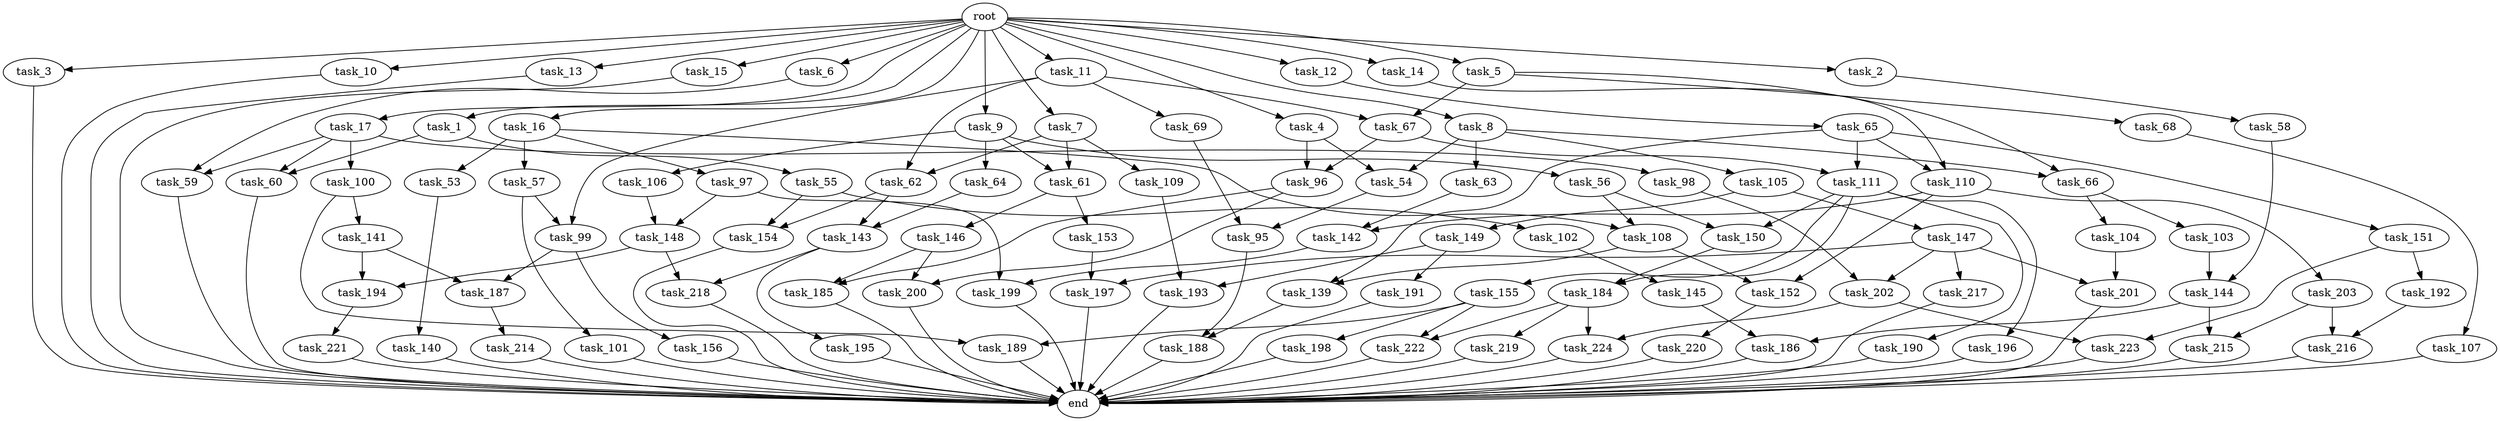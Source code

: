 digraph G {
  root [size="0.000000"];
  task_1 [size="10.240000"];
  task_2 [size="10.240000"];
  task_3 [size="10.240000"];
  task_4 [size="10.240000"];
  task_5 [size="10.240000"];
  task_6 [size="10.240000"];
  task_7 [size="10.240000"];
  task_8 [size="10.240000"];
  task_9 [size="10.240000"];
  task_10 [size="10.240000"];
  task_11 [size="10.240000"];
  task_12 [size="10.240000"];
  task_13 [size="10.240000"];
  task_14 [size="10.240000"];
  task_15 [size="10.240000"];
  task_16 [size="10.240000"];
  task_17 [size="10.240000"];
  task_53 [size="773094113.280000"];
  task_54 [size="8332236554.240000"];
  task_55 [size="6957847019.520000"];
  task_56 [size="343597383.680000"];
  task_57 [size="773094113.280000"];
  task_58 [size="3092376453.120000"];
  task_59 [size="11682311045.120001"];
  task_60 [size="15547781611.520000"];
  task_61 [size="687194767.360000"];
  task_62 [size="3435973836.800000"];
  task_63 [size="6957847019.520000"];
  task_64 [size="343597383.680000"];
  task_65 [size="1374389534.720000"];
  task_66 [size="11166914969.600000"];
  task_67 [size="7301444403.200000"];
  task_68 [size="4209067950.080000"];
  task_69 [size="3092376453.120000"];
  task_95 [size="10737418240.000000"];
  task_96 [size="9964324126.719999"];
  task_97 [size="773094113.280000"];
  task_98 [size="8589934592.000000"];
  task_99 [size="8589934592.000000"];
  task_100 [size="8589934592.000000"];
  task_101 [size="5497558138.880000"];
  task_102 [size="1374389534.720000"];
  task_103 [size="5497558138.880000"];
  task_104 [size="5497558138.880000"];
  task_105 [size="6957847019.520000"];
  task_106 [size="343597383.680000"];
  task_107 [size="6957847019.520000"];
  task_108 [size="9363028705.280001"];
  task_109 [size="343597383.680000"];
  task_110 [size="7730941132.800000"];
  task_111 [size="9363028705.280001"];
  task_139 [size="3865470566.400000"];
  task_140 [size="2147483648.000000"];
  task_141 [size="1374389534.720000"];
  task_142 [size="14087492730.880001"];
  task_143 [size="1116691496.960000"];
  task_144 [size="6871947673.600000"];
  task_145 [size="5497558138.880000"];
  task_146 [size="5497558138.880000"];
  task_147 [size="1374389534.720000"];
  task_148 [size="8933531975.680000"];
  task_149 [size="1374389534.720000"];
  task_150 [size="9363028705.280001"];
  task_151 [size="773094113.280000"];
  task_152 [size="8589934592.000000"];
  task_153 [size="5497558138.880000"];
  task_154 [size="1717986918.400000"];
  task_155 [size="773094113.280000"];
  task_156 [size="8589934592.000000"];
  task_184 [size="3865470566.400000"];
  task_185 [size="7730941132.800000"];
  task_186 [size="11166914969.600000"];
  task_187 [size="17179869184.000000"];
  task_188 [size="12455405158.400000"];
  task_189 [size="3521873182.720000"];
  task_190 [size="773094113.280000"];
  task_191 [size="3092376453.120000"];
  task_192 [size="4209067950.080000"];
  task_193 [size="5239860101.120000"];
  task_194 [size="8933531975.680000"];
  task_195 [size="8589934592.000000"];
  task_196 [size="773094113.280000"];
  task_197 [size="14087492730.880001"];
  task_198 [size="2147483648.000000"];
  task_199 [size="3435973836.800000"];
  task_200 [size="7730941132.800000"];
  task_201 [size="15547781611.520000"];
  task_202 [size="15547781611.520000"];
  task_203 [size="5497558138.880000"];
  task_214 [size="5497558138.880000"];
  task_215 [size="4552665333.760000"];
  task_216 [size="7301444403.200000"];
  task_217 [size="8589934592.000000"];
  task_218 [size="8933531975.680000"];
  task_219 [size="6957847019.520000"];
  task_220 [size="1374389534.720000"];
  task_221 [size="2147483648.000000"];
  task_222 [size="9105330667.520000"];
  task_223 [size="12799002542.080000"];
  task_224 [size="15547781611.520000"];
  end [size="0.000000"];

  root -> task_1 [size="1.000000"];
  root -> task_2 [size="1.000000"];
  root -> task_3 [size="1.000000"];
  root -> task_4 [size="1.000000"];
  root -> task_5 [size="1.000000"];
  root -> task_6 [size="1.000000"];
  root -> task_7 [size="1.000000"];
  root -> task_8 [size="1.000000"];
  root -> task_9 [size="1.000000"];
  root -> task_10 [size="1.000000"];
  root -> task_11 [size="1.000000"];
  root -> task_12 [size="1.000000"];
  root -> task_13 [size="1.000000"];
  root -> task_14 [size="1.000000"];
  root -> task_15 [size="1.000000"];
  root -> task_16 [size="1.000000"];
  root -> task_17 [size="1.000000"];
  task_1 -> task_55 [size="679477248.000000"];
  task_1 -> task_60 [size="679477248.000000"];
  task_2 -> task_58 [size="301989888.000000"];
  task_3 -> end [size="1.000000"];
  task_4 -> task_54 [size="134217728.000000"];
  task_4 -> task_96 [size="134217728.000000"];
  task_5 -> task_66 [size="411041792.000000"];
  task_5 -> task_67 [size="411041792.000000"];
  task_5 -> task_68 [size="411041792.000000"];
  task_6 -> task_59 [size="301989888.000000"];
  task_7 -> task_61 [size="33554432.000000"];
  task_7 -> task_62 [size="33554432.000000"];
  task_7 -> task_109 [size="33554432.000000"];
  task_8 -> task_54 [size="679477248.000000"];
  task_8 -> task_63 [size="679477248.000000"];
  task_8 -> task_66 [size="679477248.000000"];
  task_8 -> task_105 [size="679477248.000000"];
  task_9 -> task_56 [size="33554432.000000"];
  task_9 -> task_61 [size="33554432.000000"];
  task_9 -> task_64 [size="33554432.000000"];
  task_9 -> task_106 [size="33554432.000000"];
  task_10 -> end [size="1.000000"];
  task_11 -> task_62 [size="301989888.000000"];
  task_11 -> task_67 [size="301989888.000000"];
  task_11 -> task_69 [size="301989888.000000"];
  task_11 -> task_99 [size="301989888.000000"];
  task_12 -> task_65 [size="134217728.000000"];
  task_13 -> end [size="1.000000"];
  task_14 -> task_110 [size="679477248.000000"];
  task_15 -> end [size="1.000000"];
  task_16 -> task_53 [size="75497472.000000"];
  task_16 -> task_57 [size="75497472.000000"];
  task_16 -> task_97 [size="75497472.000000"];
  task_16 -> task_108 [size="75497472.000000"];
  task_17 -> task_59 [size="838860800.000000"];
  task_17 -> task_60 [size="838860800.000000"];
  task_17 -> task_98 [size="838860800.000000"];
  task_17 -> task_100 [size="838860800.000000"];
  task_53 -> task_140 [size="209715200.000000"];
  task_54 -> task_95 [size="838860800.000000"];
  task_55 -> task_102 [size="134217728.000000"];
  task_55 -> task_154 [size="134217728.000000"];
  task_56 -> task_108 [size="838860800.000000"];
  task_56 -> task_150 [size="838860800.000000"];
  task_57 -> task_99 [size="536870912.000000"];
  task_57 -> task_101 [size="536870912.000000"];
  task_58 -> task_144 [size="536870912.000000"];
  task_59 -> end [size="1.000000"];
  task_60 -> end [size="1.000000"];
  task_61 -> task_146 [size="536870912.000000"];
  task_61 -> task_153 [size="536870912.000000"];
  task_62 -> task_143 [size="33554432.000000"];
  task_62 -> task_154 [size="33554432.000000"];
  task_63 -> task_142 [size="838860800.000000"];
  task_64 -> task_143 [size="75497472.000000"];
  task_65 -> task_110 [size="75497472.000000"];
  task_65 -> task_111 [size="75497472.000000"];
  task_65 -> task_139 [size="75497472.000000"];
  task_65 -> task_151 [size="75497472.000000"];
  task_66 -> task_103 [size="536870912.000000"];
  task_66 -> task_104 [size="536870912.000000"];
  task_67 -> task_96 [size="838860800.000000"];
  task_67 -> task_111 [size="838860800.000000"];
  task_68 -> task_107 [size="679477248.000000"];
  task_69 -> task_95 [size="209715200.000000"];
  task_95 -> task_188 [size="536870912.000000"];
  task_96 -> task_185 [size="75497472.000000"];
  task_96 -> task_200 [size="75497472.000000"];
  task_97 -> task_148 [size="33554432.000000"];
  task_97 -> task_199 [size="33554432.000000"];
  task_98 -> task_202 [size="679477248.000000"];
  task_99 -> task_156 [size="838860800.000000"];
  task_99 -> task_187 [size="838860800.000000"];
  task_100 -> task_141 [size="134217728.000000"];
  task_100 -> task_189 [size="134217728.000000"];
  task_101 -> end [size="1.000000"];
  task_102 -> task_145 [size="536870912.000000"];
  task_103 -> task_144 [size="134217728.000000"];
  task_104 -> task_201 [size="679477248.000000"];
  task_105 -> task_147 [size="134217728.000000"];
  task_105 -> task_149 [size="134217728.000000"];
  task_106 -> task_148 [size="838860800.000000"];
  task_107 -> end [size="1.000000"];
  task_108 -> task_139 [size="301989888.000000"];
  task_108 -> task_152 [size="301989888.000000"];
  task_109 -> task_193 [size="209715200.000000"];
  task_110 -> task_142 [size="536870912.000000"];
  task_110 -> task_152 [size="536870912.000000"];
  task_110 -> task_203 [size="536870912.000000"];
  task_111 -> task_150 [size="75497472.000000"];
  task_111 -> task_155 [size="75497472.000000"];
  task_111 -> task_184 [size="75497472.000000"];
  task_111 -> task_190 [size="75497472.000000"];
  task_111 -> task_196 [size="75497472.000000"];
  task_139 -> task_188 [size="679477248.000000"];
  task_140 -> end [size="1.000000"];
  task_141 -> task_187 [size="838860800.000000"];
  task_141 -> task_194 [size="838860800.000000"];
  task_142 -> task_199 [size="301989888.000000"];
  task_143 -> task_195 [size="838860800.000000"];
  task_143 -> task_218 [size="838860800.000000"];
  task_144 -> task_186 [size="411041792.000000"];
  task_144 -> task_215 [size="411041792.000000"];
  task_145 -> task_186 [size="679477248.000000"];
  task_146 -> task_185 [size="679477248.000000"];
  task_146 -> task_200 [size="679477248.000000"];
  task_147 -> task_197 [size="838860800.000000"];
  task_147 -> task_201 [size="838860800.000000"];
  task_147 -> task_202 [size="838860800.000000"];
  task_147 -> task_217 [size="838860800.000000"];
  task_148 -> task_194 [size="33554432.000000"];
  task_148 -> task_218 [size="33554432.000000"];
  task_149 -> task_191 [size="301989888.000000"];
  task_149 -> task_193 [size="301989888.000000"];
  task_150 -> task_184 [size="301989888.000000"];
  task_151 -> task_192 [size="411041792.000000"];
  task_151 -> task_223 [size="411041792.000000"];
  task_152 -> task_220 [size="134217728.000000"];
  task_153 -> task_197 [size="536870912.000000"];
  task_154 -> end [size="1.000000"];
  task_155 -> task_189 [size="209715200.000000"];
  task_155 -> task_198 [size="209715200.000000"];
  task_155 -> task_222 [size="209715200.000000"];
  task_156 -> end [size="1.000000"];
  task_184 -> task_219 [size="679477248.000000"];
  task_184 -> task_222 [size="679477248.000000"];
  task_184 -> task_224 [size="679477248.000000"];
  task_185 -> end [size="1.000000"];
  task_186 -> end [size="1.000000"];
  task_187 -> task_214 [size="536870912.000000"];
  task_188 -> end [size="1.000000"];
  task_189 -> end [size="1.000000"];
  task_190 -> end [size="1.000000"];
  task_191 -> end [size="1.000000"];
  task_192 -> task_216 [size="679477248.000000"];
  task_193 -> end [size="1.000000"];
  task_194 -> task_221 [size="209715200.000000"];
  task_195 -> end [size="1.000000"];
  task_196 -> end [size="1.000000"];
  task_197 -> end [size="1.000000"];
  task_198 -> end [size="1.000000"];
  task_199 -> end [size="1.000000"];
  task_200 -> end [size="1.000000"];
  task_201 -> end [size="1.000000"];
  task_202 -> task_223 [size="838860800.000000"];
  task_202 -> task_224 [size="838860800.000000"];
  task_203 -> task_215 [size="33554432.000000"];
  task_203 -> task_216 [size="33554432.000000"];
  task_214 -> end [size="1.000000"];
  task_215 -> end [size="1.000000"];
  task_216 -> end [size="1.000000"];
  task_217 -> end [size="1.000000"];
  task_218 -> end [size="1.000000"];
  task_219 -> end [size="1.000000"];
  task_220 -> end [size="1.000000"];
  task_221 -> end [size="1.000000"];
  task_222 -> end [size="1.000000"];
  task_223 -> end [size="1.000000"];
  task_224 -> end [size="1.000000"];
}
